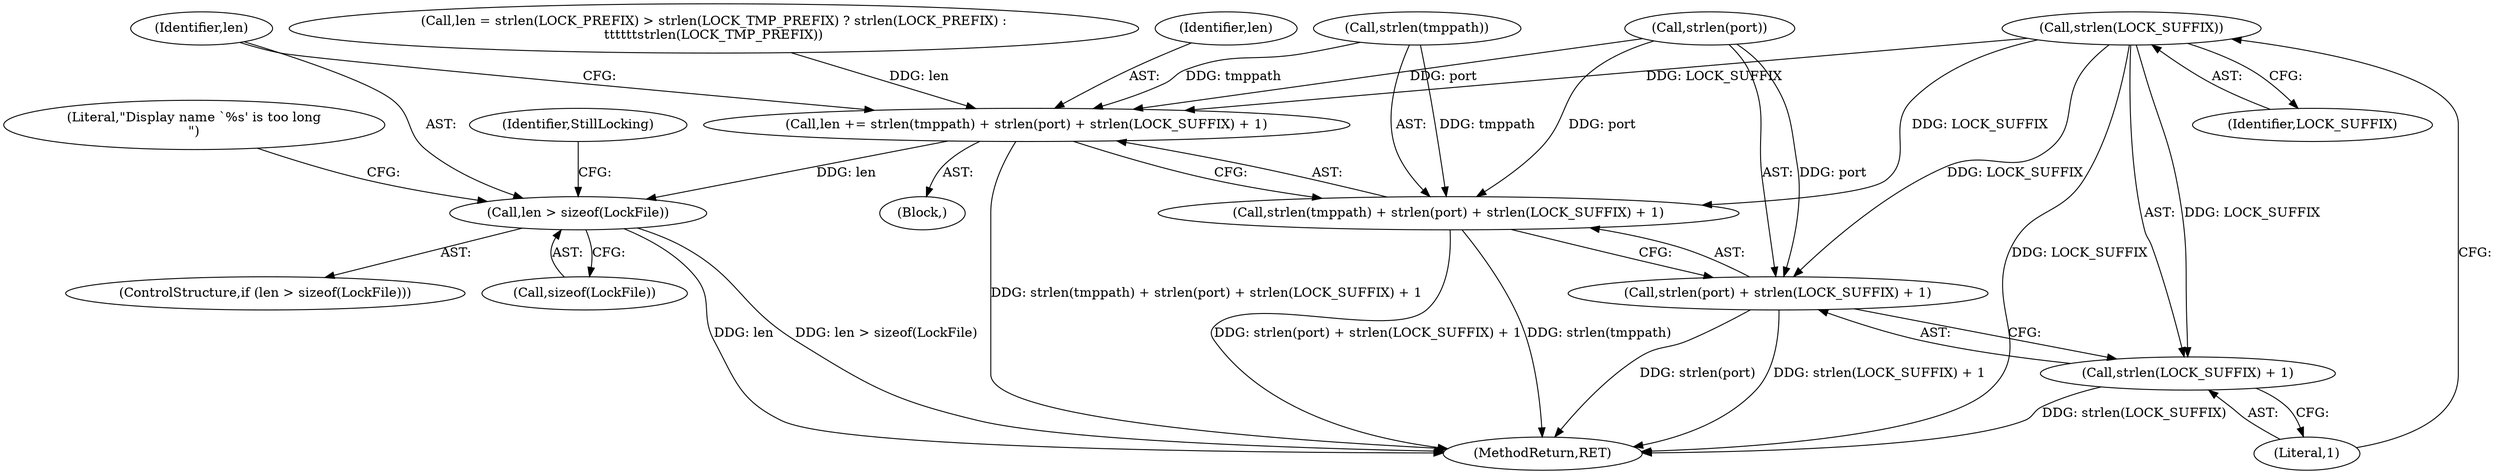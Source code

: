 digraph "0_xserver_6ba44b91e37622ef8c146d8f2ac92d708a18ed34@API" {
"1000157" [label="(Call,strlen(LOCK_SUFFIX))"];
"1000148" [label="(Call,len += strlen(tmppath) + strlen(port) + strlen(LOCK_SUFFIX) + 1)"];
"1000161" [label="(Call,len > sizeof(LockFile))"];
"1000150" [label="(Call,strlen(tmppath) + strlen(port) + strlen(LOCK_SUFFIX) + 1)"];
"1000153" [label="(Call,strlen(port) + strlen(LOCK_SUFFIX) + 1)"];
"1000156" [label="(Call,strlen(LOCK_SUFFIX) + 1)"];
"1000154" [label="(Call,strlen(port))"];
"1000162" [label="(Identifier,len)"];
"1000169" [label="(Identifier,StillLocking)"];
"1000156" [label="(Call,strlen(LOCK_SUFFIX) + 1)"];
"1000161" [label="(Call,len > sizeof(LockFile))"];
"1000163" [label="(Call,sizeof(LockFile))"];
"1000151" [label="(Call,strlen(tmppath))"];
"1000148" [label="(Call,len += strlen(tmppath) + strlen(port) + strlen(LOCK_SUFFIX) + 1)"];
"1000158" [label="(Identifier,LOCK_SUFFIX)"];
"1000153" [label="(Call,strlen(port) + strlen(LOCK_SUFFIX) + 1)"];
"1000150" [label="(Call,strlen(tmppath) + strlen(port) + strlen(LOCK_SUFFIX) + 1)"];
"1000136" [label="(Call,len = strlen(LOCK_PREFIX) > strlen(LOCK_TMP_PREFIX) ? strlen(LOCK_PREFIX) :\n\t\t\t\t\t\tstrlen(LOCK_TMP_PREFIX))"];
"1000160" [label="(ControlStructure,if (len > sizeof(LockFile)))"];
"1000159" [label="(Literal,1)"];
"1000149" [label="(Identifier,len)"];
"1000157" [label="(Call,strlen(LOCK_SUFFIX))"];
"1000166" [label="(Literal,\"Display name `%s' is too long\n\")"];
"1000111" [label="(Block,)"];
"1000392" [label="(MethodReturn,RET)"];
"1000157" -> "1000156"  [label="AST: "];
"1000157" -> "1000158"  [label="CFG: "];
"1000158" -> "1000157"  [label="AST: "];
"1000159" -> "1000157"  [label="CFG: "];
"1000157" -> "1000392"  [label="DDG: LOCK_SUFFIX"];
"1000157" -> "1000148"  [label="DDG: LOCK_SUFFIX"];
"1000157" -> "1000150"  [label="DDG: LOCK_SUFFIX"];
"1000157" -> "1000153"  [label="DDG: LOCK_SUFFIX"];
"1000157" -> "1000156"  [label="DDG: LOCK_SUFFIX"];
"1000148" -> "1000111"  [label="AST: "];
"1000148" -> "1000150"  [label="CFG: "];
"1000149" -> "1000148"  [label="AST: "];
"1000150" -> "1000148"  [label="AST: "];
"1000162" -> "1000148"  [label="CFG: "];
"1000148" -> "1000392"  [label="DDG: strlen(tmppath) + strlen(port) + strlen(LOCK_SUFFIX) + 1"];
"1000151" -> "1000148"  [label="DDG: tmppath"];
"1000154" -> "1000148"  [label="DDG: port"];
"1000136" -> "1000148"  [label="DDG: len"];
"1000148" -> "1000161"  [label="DDG: len"];
"1000161" -> "1000160"  [label="AST: "];
"1000161" -> "1000163"  [label="CFG: "];
"1000162" -> "1000161"  [label="AST: "];
"1000163" -> "1000161"  [label="AST: "];
"1000166" -> "1000161"  [label="CFG: "];
"1000169" -> "1000161"  [label="CFG: "];
"1000161" -> "1000392"  [label="DDG: len"];
"1000161" -> "1000392"  [label="DDG: len > sizeof(LockFile)"];
"1000150" -> "1000153"  [label="CFG: "];
"1000151" -> "1000150"  [label="AST: "];
"1000153" -> "1000150"  [label="AST: "];
"1000150" -> "1000392"  [label="DDG: strlen(port) + strlen(LOCK_SUFFIX) + 1"];
"1000150" -> "1000392"  [label="DDG: strlen(tmppath)"];
"1000151" -> "1000150"  [label="DDG: tmppath"];
"1000154" -> "1000150"  [label="DDG: port"];
"1000153" -> "1000156"  [label="CFG: "];
"1000154" -> "1000153"  [label="AST: "];
"1000156" -> "1000153"  [label="AST: "];
"1000153" -> "1000392"  [label="DDG: strlen(port)"];
"1000153" -> "1000392"  [label="DDG: strlen(LOCK_SUFFIX) + 1"];
"1000154" -> "1000153"  [label="DDG: port"];
"1000156" -> "1000159"  [label="CFG: "];
"1000159" -> "1000156"  [label="AST: "];
"1000156" -> "1000392"  [label="DDG: strlen(LOCK_SUFFIX)"];
}
